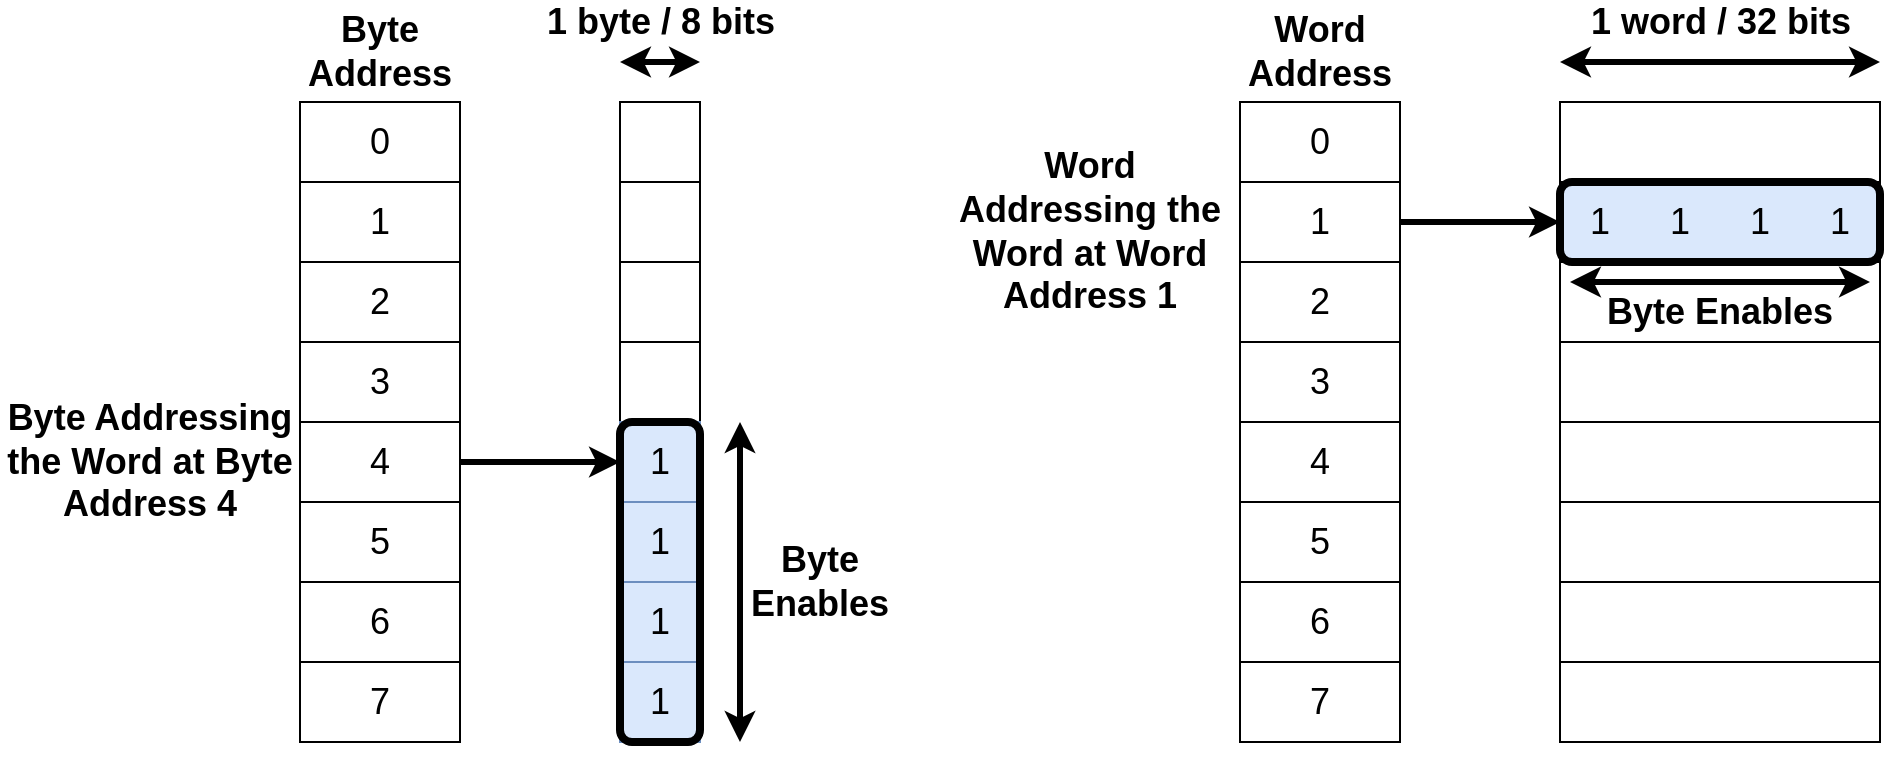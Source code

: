 <mxfile version="19.0.3" type="device"><diagram id="QQRlsrlsMn1n8Czk8zO9" name="Page-1"><mxGraphModel dx="1038" dy="641" grid="1" gridSize="10" guides="1" tooltips="1" connect="1" arrows="1" fold="1" page="1" pageScale="1" pageWidth="850" pageHeight="1100" math="0" shadow="0"><root><mxCell id="0"/><mxCell id="1" parent="0"/><mxCell id="bgfCSNiIWx0toPnsac1R-1" value="" style="rounded=0;whiteSpace=wrap;html=1;fontSize=18;" vertex="1" parent="1"><mxGeometry x="870" y="160" width="160" height="40" as="geometry"/></mxCell><mxCell id="stvIb0MfUGlzBO0fFb08-1" value="" style="rounded=0;whiteSpace=wrap;html=1;fontSize=18;" parent="1" vertex="1"><mxGeometry x="400" y="80" width="40" height="40" as="geometry"/></mxCell><mxCell id="stvIb0MfUGlzBO0fFb08-2" value="1 byte / 8 bits" style="endArrow=classic;startArrow=classic;html=1;rounded=0;fontSize=18;fontStyle=1;strokeWidth=3;" parent="1" edge="1"><mxGeometry y="20" width="50" height="50" relative="1" as="geometry"><mxPoint x="400" y="60" as="sourcePoint"/><mxPoint x="440" y="60" as="targetPoint"/><Array as="points"/><mxPoint as="offset"/></mxGeometry></mxCell><mxCell id="stvIb0MfUGlzBO0fFb08-3" value="" style="rounded=0;whiteSpace=wrap;html=1;fontSize=18;" parent="1" vertex="1"><mxGeometry x="400" y="120" width="40" height="40" as="geometry"/></mxCell><mxCell id="stvIb0MfUGlzBO0fFb08-4" value="" style="rounded=0;whiteSpace=wrap;html=1;fontSize=18;" parent="1" vertex="1"><mxGeometry x="400" y="160" width="40" height="40" as="geometry"/></mxCell><mxCell id="stvIb0MfUGlzBO0fFb08-5" value="" style="rounded=0;whiteSpace=wrap;html=1;fontSize=18;" parent="1" vertex="1"><mxGeometry x="400" y="200" width="40" height="40" as="geometry"/></mxCell><mxCell id="stvIb0MfUGlzBO0fFb08-6" value="" style="rounded=0;whiteSpace=wrap;html=1;fontSize=18;fillColor=#dae8fc;strokeColor=#6c8ebf;" parent="1" vertex="1"><mxGeometry x="400" y="240" width="40" height="40" as="geometry"/></mxCell><mxCell id="stvIb0MfUGlzBO0fFb08-7" value="" style="rounded=0;whiteSpace=wrap;html=1;fontSize=18;fillColor=#dae8fc;strokeColor=#6c8ebf;" parent="1" vertex="1"><mxGeometry x="400" y="280" width="40" height="40" as="geometry"/></mxCell><mxCell id="stvIb0MfUGlzBO0fFb08-8" value="" style="rounded=0;whiteSpace=wrap;html=1;fontSize=18;fillColor=#dae8fc;strokeColor=#6c8ebf;" parent="1" vertex="1"><mxGeometry x="400" y="320" width="40" height="40" as="geometry"/></mxCell><mxCell id="stvIb0MfUGlzBO0fFb08-9" value="" style="rounded=0;whiteSpace=wrap;html=1;fontSize=18;fillColor=#dae8fc;strokeColor=#6c8ebf;" parent="1" vertex="1"><mxGeometry x="400" y="360" width="40" height="40" as="geometry"/></mxCell><mxCell id="stvIb0MfUGlzBO0fFb08-10" value="0" style="rounded=0;whiteSpace=wrap;html=1;fontSize=18;" parent="1" vertex="1"><mxGeometry x="240" y="80" width="80" height="40" as="geometry"/></mxCell><mxCell id="stvIb0MfUGlzBO0fFb08-11" value="1" style="rounded=0;whiteSpace=wrap;html=1;fontSize=18;" parent="1" vertex="1"><mxGeometry x="240" y="120" width="80" height="40" as="geometry"/></mxCell><mxCell id="stvIb0MfUGlzBO0fFb08-12" value="2" style="rounded=0;whiteSpace=wrap;html=1;fontSize=18;" parent="1" vertex="1"><mxGeometry x="240" y="160" width="80" height="40" as="geometry"/></mxCell><mxCell id="stvIb0MfUGlzBO0fFb08-13" value="3" style="rounded=0;whiteSpace=wrap;html=1;fontSize=18;" parent="1" vertex="1"><mxGeometry x="240" y="200" width="80" height="40" as="geometry"/></mxCell><mxCell id="stvIb0MfUGlzBO0fFb08-14" value="4" style="rounded=0;whiteSpace=wrap;html=1;fontSize=18;" parent="1" vertex="1"><mxGeometry x="240" y="240" width="80" height="40" as="geometry"/></mxCell><mxCell id="stvIb0MfUGlzBO0fFb08-15" value="5" style="rounded=0;whiteSpace=wrap;html=1;fontSize=18;" parent="1" vertex="1"><mxGeometry x="240" y="280" width="80" height="40" as="geometry"/></mxCell><mxCell id="stvIb0MfUGlzBO0fFb08-16" value="6" style="rounded=0;whiteSpace=wrap;html=1;fontSize=18;" parent="1" vertex="1"><mxGeometry x="240" y="320" width="80" height="40" as="geometry"/></mxCell><mxCell id="stvIb0MfUGlzBO0fFb08-17" value="7" style="rounded=0;whiteSpace=wrap;html=1;fontSize=18;" parent="1" vertex="1"><mxGeometry x="240" y="360" width="80" height="40" as="geometry"/></mxCell><mxCell id="stvIb0MfUGlzBO0fFb08-18" value="&lt;b style=&quot;font-size: 18px;&quot;&gt;Byte Address&lt;/b&gt;" style="text;html=1;strokeColor=none;fillColor=none;align=center;verticalAlign=middle;whiteSpace=wrap;rounded=0;fontSize=18;" parent="1" vertex="1"><mxGeometry x="250" y="40" width="60" height="30" as="geometry"/></mxCell><mxCell id="stvIb0MfUGlzBO0fFb08-19" value="" style="endArrow=classic;html=1;rounded=0;fontSize=18;strokeWidth=3;entryX=0;entryY=0.5;entryDx=0;entryDy=0;" parent="1" target="stvIb0MfUGlzBO0fFb08-6" edge="1"><mxGeometry width="50" height="50" relative="1" as="geometry"><mxPoint x="320" y="260" as="sourcePoint"/><mxPoint x="450" y="210" as="targetPoint"/></mxGeometry></mxCell><mxCell id="stvIb0MfUGlzBO0fFb08-27" value="" style="rounded=1;whiteSpace=wrap;html=1;fontSize=18;strokeWidth=4;fillColor=none;" parent="1" vertex="1"><mxGeometry x="400" y="240" width="40" height="160" as="geometry"/></mxCell><mxCell id="stvIb0MfUGlzBO0fFb08-28" value="Byte Enables" style="text;html=1;strokeColor=none;fillColor=none;align=center;verticalAlign=middle;whiteSpace=wrap;rounded=0;fontSize=18;fontStyle=1" parent="1" vertex="1"><mxGeometry x="470" y="305" width="60" height="30" as="geometry"/></mxCell><mxCell id="stvIb0MfUGlzBO0fFb08-21" value="1" style="rounded=0;whiteSpace=wrap;html=1;fontSize=18;strokeColor=none;fillColor=none;" parent="1" vertex="1"><mxGeometry x="400" y="240" width="40" height="40" as="geometry"/></mxCell><mxCell id="stvIb0MfUGlzBO0fFb08-22" value="1" style="rounded=0;whiteSpace=wrap;html=1;fontSize=18;strokeColor=none;fillColor=none;" parent="1" vertex="1"><mxGeometry x="400" y="280" width="40" height="40" as="geometry"/></mxCell><mxCell id="stvIb0MfUGlzBO0fFb08-23" value="1" style="rounded=0;whiteSpace=wrap;html=1;fontSize=18;strokeColor=none;fillColor=none;" parent="1" vertex="1"><mxGeometry x="400" y="320" width="40" height="40" as="geometry"/></mxCell><mxCell id="stvIb0MfUGlzBO0fFb08-24" value="1" style="rounded=0;whiteSpace=wrap;html=1;fontSize=18;strokeColor=none;fillColor=none;" parent="1" vertex="1"><mxGeometry x="400" y="360" width="40" height="40" as="geometry"/></mxCell><mxCell id="stvIb0MfUGlzBO0fFb08-60" value="" style="endArrow=classic;startArrow=classic;html=1;rounded=0;fontSize=18;strokeWidth=3;" parent="1" edge="1"><mxGeometry width="50" height="50" relative="1" as="geometry"><mxPoint x="460" y="400" as="sourcePoint"/><mxPoint x="460" y="240" as="targetPoint"/></mxGeometry></mxCell><mxCell id="stvIb0MfUGlzBO0fFb08-62" value="Byte Addressing the Word at Byte Address 4" style="text;html=1;strokeColor=none;fillColor=none;align=center;verticalAlign=middle;whiteSpace=wrap;rounded=0;fontSize=18;fontStyle=1" parent="1" vertex="1"><mxGeometry x="90" y="245" width="150" height="30" as="geometry"/></mxCell><mxCell id="stvIb0MfUGlzBO0fFb08-33" value="" style="rounded=0;whiteSpace=wrap;html=1;fontSize=18;" parent="1" vertex="1"><mxGeometry x="870" y="80" width="160" height="40" as="geometry"/></mxCell><mxCell id="stvIb0MfUGlzBO0fFb08-34" value="1 word / 32 bits" style="endArrow=classic;startArrow=classic;html=1;rounded=0;fontSize=18;fontStyle=1;strokeWidth=3;" parent="1" edge="1"><mxGeometry y="20" width="50" height="50" relative="1" as="geometry"><mxPoint x="870" y="60" as="sourcePoint"/><mxPoint x="1030" y="60" as="targetPoint"/><Array as="points"><mxPoint x="920" y="60"/></Array><mxPoint as="offset"/></mxGeometry></mxCell><mxCell id="stvIb0MfUGlzBO0fFb08-35" value="" style="rounded=0;whiteSpace=wrap;html=1;fontSize=18;" parent="1" vertex="1"><mxGeometry x="870" y="120" width="160" height="40" as="geometry"/></mxCell><mxCell id="stvIb0MfUGlzBO0fFb08-37" value="" style="rounded=0;whiteSpace=wrap;html=1;fontSize=18;" parent="1" vertex="1"><mxGeometry x="870" y="200" width="160" height="40" as="geometry"/></mxCell><mxCell id="stvIb0MfUGlzBO0fFb08-38" value="" style="rounded=0;whiteSpace=wrap;html=1;fontSize=18;" parent="1" vertex="1"><mxGeometry x="870" y="240" width="160" height="40" as="geometry"/></mxCell><mxCell id="stvIb0MfUGlzBO0fFb08-39" value="" style="rounded=0;whiteSpace=wrap;html=1;fontSize=18;" parent="1" vertex="1"><mxGeometry x="870" y="280" width="160" height="40" as="geometry"/></mxCell><mxCell id="stvIb0MfUGlzBO0fFb08-40" value="" style="rounded=0;whiteSpace=wrap;html=1;fontSize=18;" parent="1" vertex="1"><mxGeometry x="870" y="320" width="160" height="40" as="geometry"/></mxCell><mxCell id="stvIb0MfUGlzBO0fFb08-41" value="" style="rounded=0;whiteSpace=wrap;html=1;fontSize=18;" parent="1" vertex="1"><mxGeometry x="870" y="360" width="160" height="40" as="geometry"/></mxCell><mxCell id="stvIb0MfUGlzBO0fFb08-42" value="0" style="rounded=0;whiteSpace=wrap;html=1;fontSize=18;" parent="1" vertex="1"><mxGeometry x="710" y="80" width="80" height="40" as="geometry"/></mxCell><mxCell id="stvIb0MfUGlzBO0fFb08-43" value="1" style="rounded=0;whiteSpace=wrap;html=1;fontSize=18;" parent="1" vertex="1"><mxGeometry x="710" y="120" width="80" height="40" as="geometry"/></mxCell><mxCell id="stvIb0MfUGlzBO0fFb08-44" value="2" style="rounded=0;whiteSpace=wrap;html=1;fontSize=18;" parent="1" vertex="1"><mxGeometry x="710" y="160" width="80" height="40" as="geometry"/></mxCell><mxCell id="stvIb0MfUGlzBO0fFb08-45" value="3" style="rounded=0;whiteSpace=wrap;html=1;fontSize=18;" parent="1" vertex="1"><mxGeometry x="710" y="200" width="80" height="40" as="geometry"/></mxCell><mxCell id="stvIb0MfUGlzBO0fFb08-46" value="4" style="rounded=0;whiteSpace=wrap;html=1;fontSize=18;" parent="1" vertex="1"><mxGeometry x="710" y="240" width="80" height="40" as="geometry"/></mxCell><mxCell id="stvIb0MfUGlzBO0fFb08-47" value="5" style="rounded=0;whiteSpace=wrap;html=1;fontSize=18;" parent="1" vertex="1"><mxGeometry x="710" y="280" width="80" height="40" as="geometry"/></mxCell><mxCell id="stvIb0MfUGlzBO0fFb08-48" value="6" style="rounded=0;whiteSpace=wrap;html=1;fontSize=18;" parent="1" vertex="1"><mxGeometry x="710" y="320" width="80" height="40" as="geometry"/></mxCell><mxCell id="stvIb0MfUGlzBO0fFb08-49" value="7" style="rounded=0;whiteSpace=wrap;html=1;fontSize=18;" parent="1" vertex="1"><mxGeometry x="710" y="360" width="80" height="40" as="geometry"/></mxCell><mxCell id="stvIb0MfUGlzBO0fFb08-50" value="&lt;b style=&quot;font-size: 18px;&quot;&gt;Word Address&lt;/b&gt;" style="text;html=1;strokeColor=none;fillColor=none;align=center;verticalAlign=middle;whiteSpace=wrap;rounded=0;fontSize=18;" parent="1" vertex="1"><mxGeometry x="720" y="40" width="60" height="30" as="geometry"/></mxCell><mxCell id="stvIb0MfUGlzBO0fFb08-51" value="" style="endArrow=classic;html=1;rounded=0;fontSize=18;strokeWidth=3;entryX=0;entryY=0.5;entryDx=0;entryDy=0;exitX=1;exitY=0.5;exitDx=0;exitDy=0;" parent="1" source="stvIb0MfUGlzBO0fFb08-43" target="stvIb0MfUGlzBO0fFb08-35" edge="1"><mxGeometry width="50" height="50" relative="1" as="geometry"><mxPoint x="790" y="260" as="sourcePoint"/><mxPoint x="920" y="210" as="targetPoint"/><Array as="points"/></mxGeometry></mxCell><mxCell id="stvIb0MfUGlzBO0fFb08-64" value="Word Addressing the Word at Word Address 1" style="text;html=1;strokeColor=none;fillColor=none;align=center;verticalAlign=middle;whiteSpace=wrap;rounded=0;fontSize=18;fontStyle=1" parent="1" vertex="1"><mxGeometry x="560" y="130" width="150" height="30" as="geometry"/></mxCell><mxCell id="stvIb0MfUGlzBO0fFb08-36" value="" style="rounded=0;whiteSpace=wrap;html=1;fontSize=18;fillColor=#dae8fc;strokeColor=#000000;" parent="1" vertex="1"><mxGeometry x="870" y="120" width="160" height="40" as="geometry"/></mxCell><mxCell id="stvIb0MfUGlzBO0fFb08-53" value="" style="rounded=1;whiteSpace=wrap;html=1;fontSize=18;strokeWidth=4;fillColor=none;" parent="1" vertex="1"><mxGeometry x="870" y="120" width="160" height="40" as="geometry"/></mxCell><mxCell id="stvIb0MfUGlzBO0fFb08-55" value="1" style="rounded=0;whiteSpace=wrap;html=1;fontSize=18;strokeColor=none;strokeWidth=1;fillColor=none;gradientColor=none;" parent="1" vertex="1"><mxGeometry x="870" y="120" width="40" height="40" as="geometry"/></mxCell><mxCell id="stvIb0MfUGlzBO0fFb08-56" value="1" style="rounded=0;whiteSpace=wrap;html=1;fontSize=18;strokeColor=none;strokeWidth=1;fillColor=none;gradientColor=none;" parent="1" vertex="1"><mxGeometry x="910" y="120" width="40" height="40" as="geometry"/></mxCell><mxCell id="stvIb0MfUGlzBO0fFb08-57" value="1" style="rounded=0;whiteSpace=wrap;html=1;fontSize=18;strokeColor=none;strokeWidth=1;fillColor=none;gradientColor=none;" parent="1" vertex="1"><mxGeometry x="950" y="120" width="40" height="40" as="geometry"/></mxCell><mxCell id="stvIb0MfUGlzBO0fFb08-58" value="1" style="rounded=0;whiteSpace=wrap;html=1;fontSize=18;strokeColor=none;strokeWidth=1;fillColor=none;gradientColor=none;" parent="1" vertex="1"><mxGeometry x="990" y="120" width="40" height="40" as="geometry"/></mxCell><mxCell id="stvIb0MfUGlzBO0fFb08-59" value="" style="endArrow=classic;startArrow=classic;html=1;rounded=0;fontSize=18;strokeWidth=3;strokeColor=none;" parent="1" edge="1"><mxGeometry width="50" height="50" relative="1" as="geometry"><mxPoint x="870" y="171" as="sourcePoint"/><mxPoint x="1030" y="171" as="targetPoint"/></mxGeometry></mxCell><mxCell id="stvIb0MfUGlzBO0fFb08-54" value="Byte Enables" style="text;html=1;strokeColor=none;fillColor=none;align=center;verticalAlign=middle;whiteSpace=wrap;rounded=0;fontSize=18;fontStyle=1" parent="1" vertex="1"><mxGeometry x="875" y="170" width="150" height="30" as="geometry"/></mxCell><mxCell id="bgfCSNiIWx0toPnsac1R-3" value="" style="endArrow=classic;startArrow=classic;html=1;rounded=0;strokeColor=default;entryX=1;entryY=0;entryDx=0;entryDy=0;exitX=0;exitY=0;exitDx=0;exitDy=0;strokeWidth=3;" edge="1" parent="1" source="stvIb0MfUGlzBO0fFb08-54" target="stvIb0MfUGlzBO0fFb08-54"><mxGeometry width="50" height="50" relative="1" as="geometry"><mxPoint x="820" y="230" as="sourcePoint"/><mxPoint x="870" y="180" as="targetPoint"/></mxGeometry></mxCell></root></mxGraphModel></diagram></mxfile>